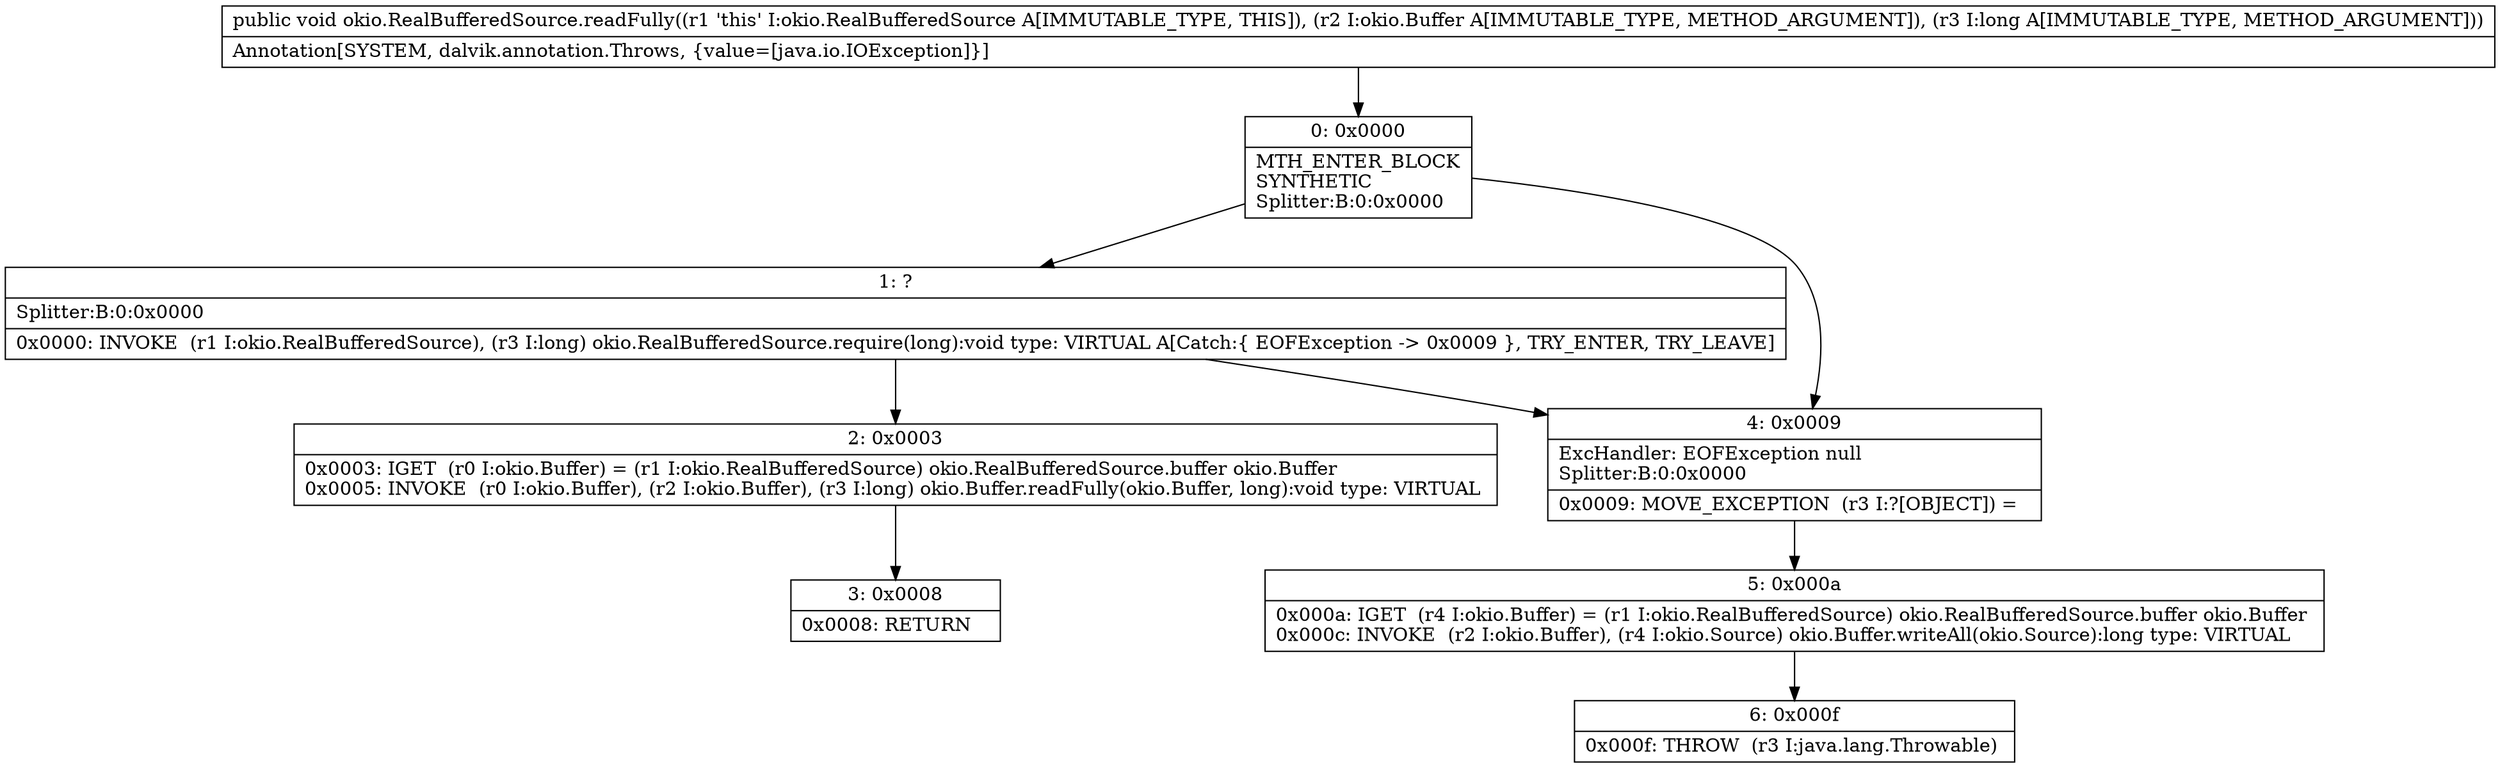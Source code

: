 digraph "CFG forokio.RealBufferedSource.readFully(Lokio\/Buffer;J)V" {
Node_0 [shape=record,label="{0\:\ 0x0000|MTH_ENTER_BLOCK\lSYNTHETIC\lSplitter:B:0:0x0000\l}"];
Node_1 [shape=record,label="{1\:\ ?|Splitter:B:0:0x0000\l|0x0000: INVOKE  (r1 I:okio.RealBufferedSource), (r3 I:long) okio.RealBufferedSource.require(long):void type: VIRTUAL A[Catch:\{ EOFException \-\> 0x0009 \}, TRY_ENTER, TRY_LEAVE]\l}"];
Node_2 [shape=record,label="{2\:\ 0x0003|0x0003: IGET  (r0 I:okio.Buffer) = (r1 I:okio.RealBufferedSource) okio.RealBufferedSource.buffer okio.Buffer \l0x0005: INVOKE  (r0 I:okio.Buffer), (r2 I:okio.Buffer), (r3 I:long) okio.Buffer.readFully(okio.Buffer, long):void type: VIRTUAL \l}"];
Node_3 [shape=record,label="{3\:\ 0x0008|0x0008: RETURN   \l}"];
Node_4 [shape=record,label="{4\:\ 0x0009|ExcHandler: EOFException null\lSplitter:B:0:0x0000\l|0x0009: MOVE_EXCEPTION  (r3 I:?[OBJECT]) =  \l}"];
Node_5 [shape=record,label="{5\:\ 0x000a|0x000a: IGET  (r4 I:okio.Buffer) = (r1 I:okio.RealBufferedSource) okio.RealBufferedSource.buffer okio.Buffer \l0x000c: INVOKE  (r2 I:okio.Buffer), (r4 I:okio.Source) okio.Buffer.writeAll(okio.Source):long type: VIRTUAL \l}"];
Node_6 [shape=record,label="{6\:\ 0x000f|0x000f: THROW  (r3 I:java.lang.Throwable) \l}"];
MethodNode[shape=record,label="{public void okio.RealBufferedSource.readFully((r1 'this' I:okio.RealBufferedSource A[IMMUTABLE_TYPE, THIS]), (r2 I:okio.Buffer A[IMMUTABLE_TYPE, METHOD_ARGUMENT]), (r3 I:long A[IMMUTABLE_TYPE, METHOD_ARGUMENT]))  | Annotation[SYSTEM, dalvik.annotation.Throws, \{value=[java.io.IOException]\}]\l}"];
MethodNode -> Node_0;
Node_0 -> Node_1;
Node_0 -> Node_4;
Node_1 -> Node_2;
Node_1 -> Node_4;
Node_2 -> Node_3;
Node_4 -> Node_5;
Node_5 -> Node_6;
}


